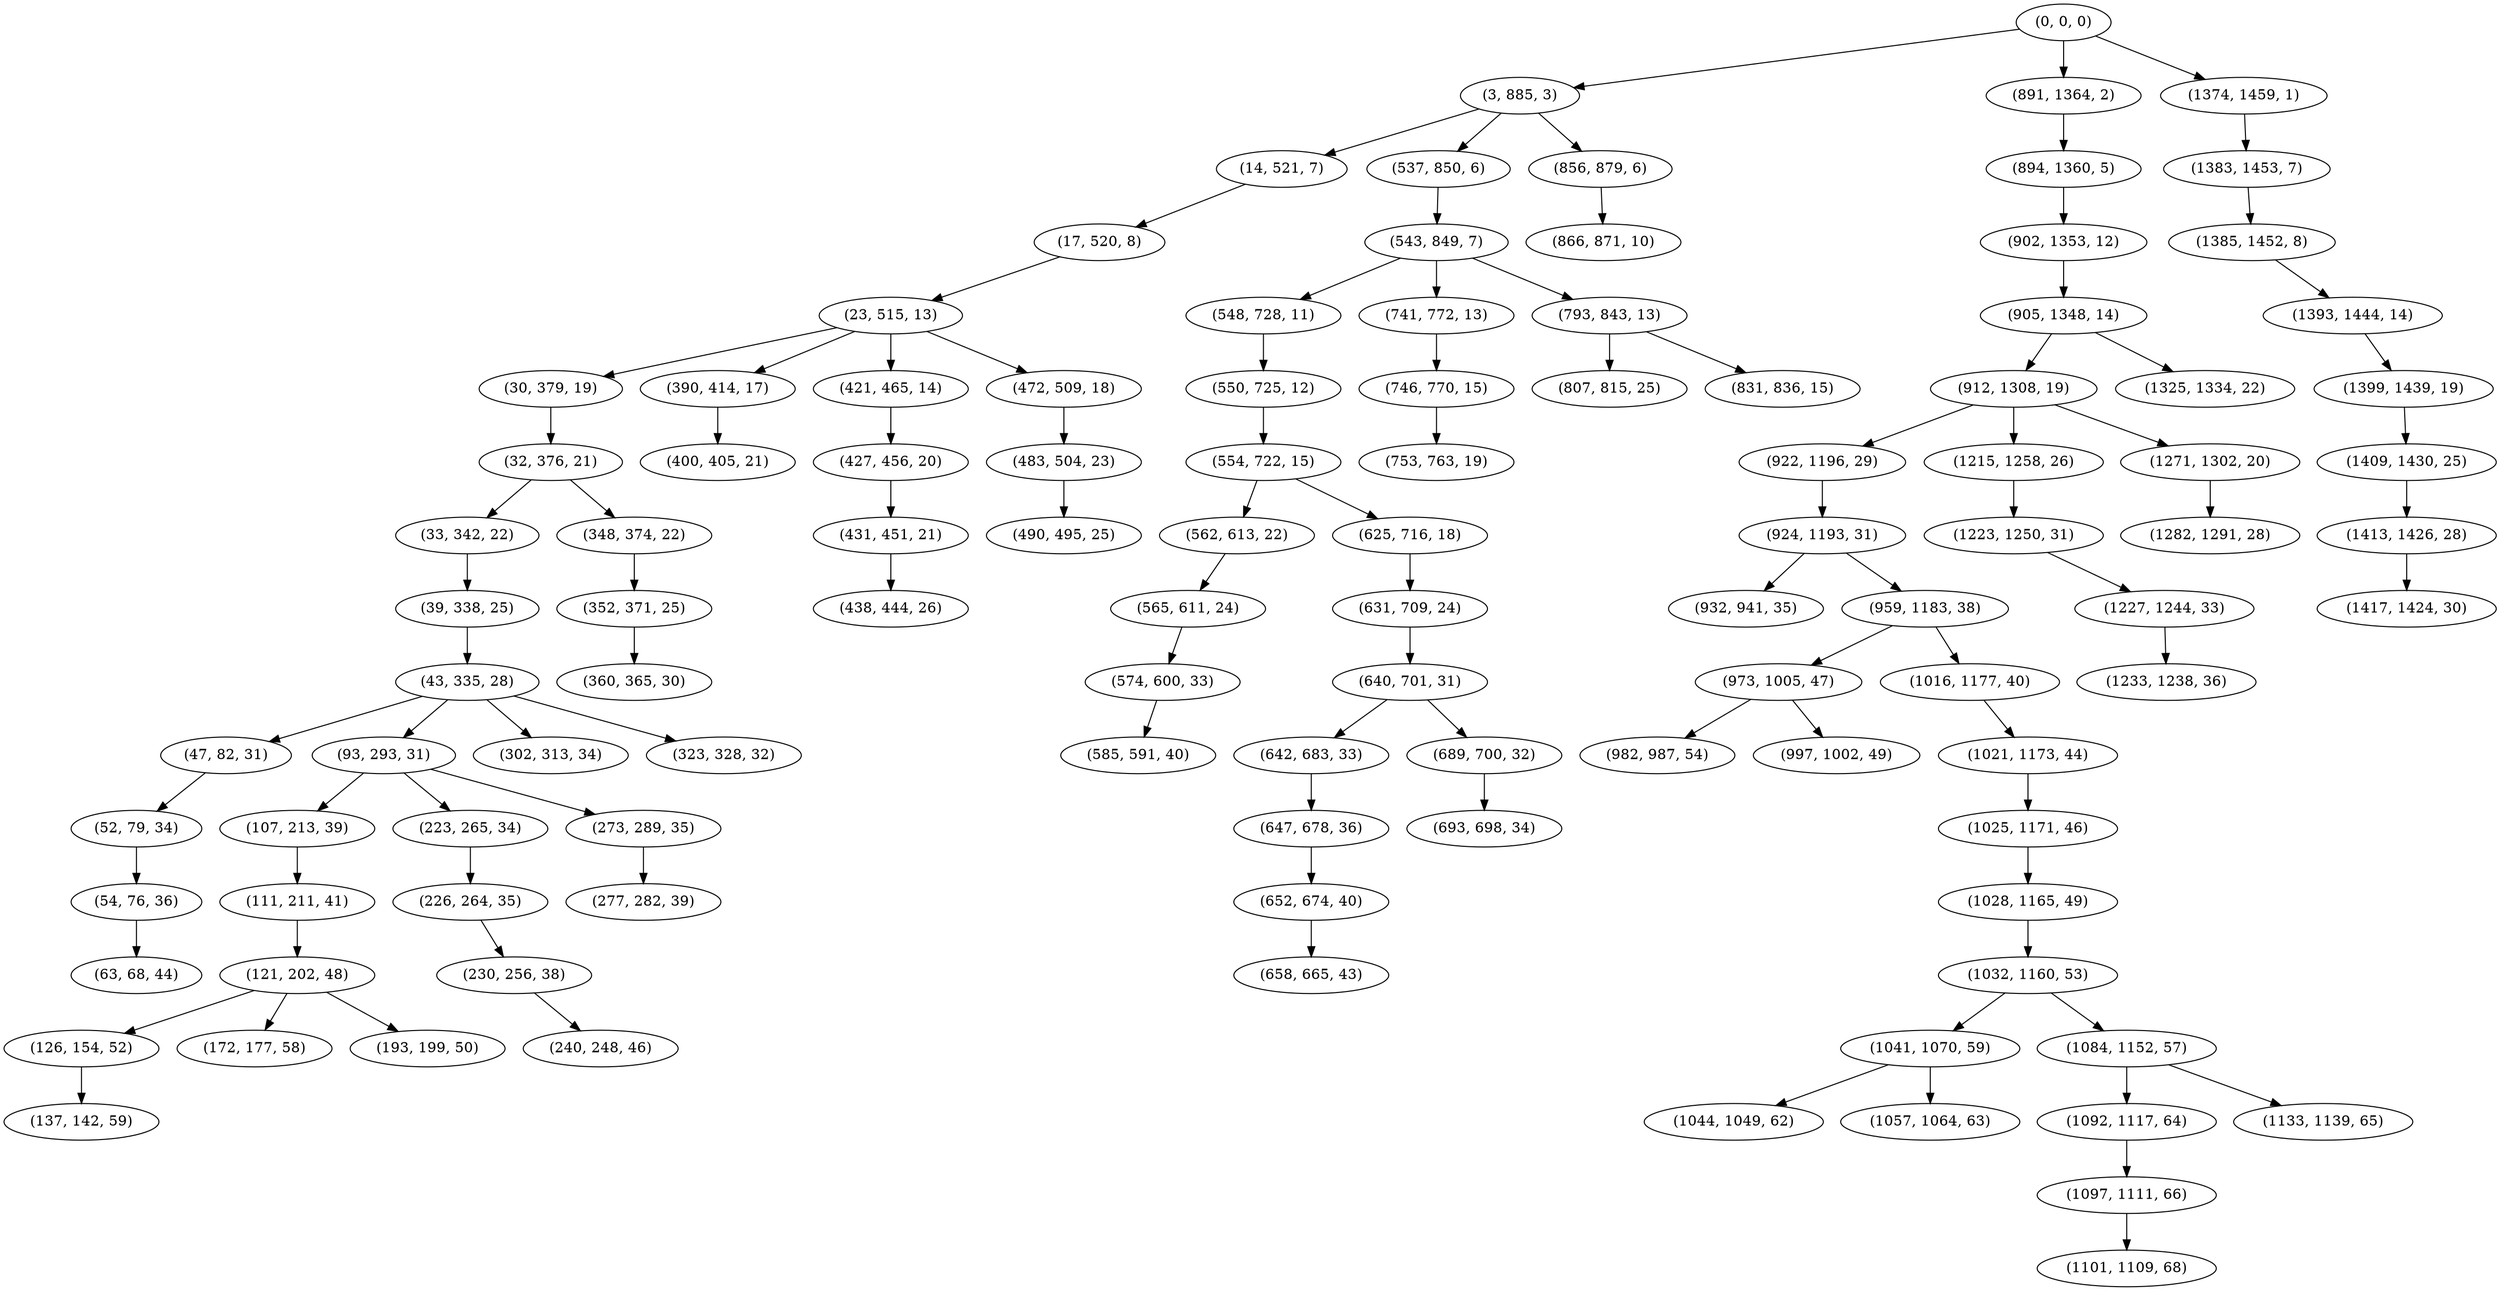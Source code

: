 digraph tree {
    "(0, 0, 0)";
    "(3, 885, 3)";
    "(14, 521, 7)";
    "(17, 520, 8)";
    "(23, 515, 13)";
    "(30, 379, 19)";
    "(32, 376, 21)";
    "(33, 342, 22)";
    "(39, 338, 25)";
    "(43, 335, 28)";
    "(47, 82, 31)";
    "(52, 79, 34)";
    "(54, 76, 36)";
    "(63, 68, 44)";
    "(93, 293, 31)";
    "(107, 213, 39)";
    "(111, 211, 41)";
    "(121, 202, 48)";
    "(126, 154, 52)";
    "(137, 142, 59)";
    "(172, 177, 58)";
    "(193, 199, 50)";
    "(223, 265, 34)";
    "(226, 264, 35)";
    "(230, 256, 38)";
    "(240, 248, 46)";
    "(273, 289, 35)";
    "(277, 282, 39)";
    "(302, 313, 34)";
    "(323, 328, 32)";
    "(348, 374, 22)";
    "(352, 371, 25)";
    "(360, 365, 30)";
    "(390, 414, 17)";
    "(400, 405, 21)";
    "(421, 465, 14)";
    "(427, 456, 20)";
    "(431, 451, 21)";
    "(438, 444, 26)";
    "(472, 509, 18)";
    "(483, 504, 23)";
    "(490, 495, 25)";
    "(537, 850, 6)";
    "(543, 849, 7)";
    "(548, 728, 11)";
    "(550, 725, 12)";
    "(554, 722, 15)";
    "(562, 613, 22)";
    "(565, 611, 24)";
    "(574, 600, 33)";
    "(585, 591, 40)";
    "(625, 716, 18)";
    "(631, 709, 24)";
    "(640, 701, 31)";
    "(642, 683, 33)";
    "(647, 678, 36)";
    "(652, 674, 40)";
    "(658, 665, 43)";
    "(689, 700, 32)";
    "(693, 698, 34)";
    "(741, 772, 13)";
    "(746, 770, 15)";
    "(753, 763, 19)";
    "(793, 843, 13)";
    "(807, 815, 25)";
    "(831, 836, 15)";
    "(856, 879, 6)";
    "(866, 871, 10)";
    "(891, 1364, 2)";
    "(894, 1360, 5)";
    "(902, 1353, 12)";
    "(905, 1348, 14)";
    "(912, 1308, 19)";
    "(922, 1196, 29)";
    "(924, 1193, 31)";
    "(932, 941, 35)";
    "(959, 1183, 38)";
    "(973, 1005, 47)";
    "(982, 987, 54)";
    "(997, 1002, 49)";
    "(1016, 1177, 40)";
    "(1021, 1173, 44)";
    "(1025, 1171, 46)";
    "(1028, 1165, 49)";
    "(1032, 1160, 53)";
    "(1041, 1070, 59)";
    "(1044, 1049, 62)";
    "(1057, 1064, 63)";
    "(1084, 1152, 57)";
    "(1092, 1117, 64)";
    "(1097, 1111, 66)";
    "(1101, 1109, 68)";
    "(1133, 1139, 65)";
    "(1215, 1258, 26)";
    "(1223, 1250, 31)";
    "(1227, 1244, 33)";
    "(1233, 1238, 36)";
    "(1271, 1302, 20)";
    "(1282, 1291, 28)";
    "(1325, 1334, 22)";
    "(1374, 1459, 1)";
    "(1383, 1453, 7)";
    "(1385, 1452, 8)";
    "(1393, 1444, 14)";
    "(1399, 1439, 19)";
    "(1409, 1430, 25)";
    "(1413, 1426, 28)";
    "(1417, 1424, 30)";
    "(0, 0, 0)" -> "(3, 885, 3)";
    "(0, 0, 0)" -> "(891, 1364, 2)";
    "(0, 0, 0)" -> "(1374, 1459, 1)";
    "(3, 885, 3)" -> "(14, 521, 7)";
    "(3, 885, 3)" -> "(537, 850, 6)";
    "(3, 885, 3)" -> "(856, 879, 6)";
    "(14, 521, 7)" -> "(17, 520, 8)";
    "(17, 520, 8)" -> "(23, 515, 13)";
    "(23, 515, 13)" -> "(30, 379, 19)";
    "(23, 515, 13)" -> "(390, 414, 17)";
    "(23, 515, 13)" -> "(421, 465, 14)";
    "(23, 515, 13)" -> "(472, 509, 18)";
    "(30, 379, 19)" -> "(32, 376, 21)";
    "(32, 376, 21)" -> "(33, 342, 22)";
    "(32, 376, 21)" -> "(348, 374, 22)";
    "(33, 342, 22)" -> "(39, 338, 25)";
    "(39, 338, 25)" -> "(43, 335, 28)";
    "(43, 335, 28)" -> "(47, 82, 31)";
    "(43, 335, 28)" -> "(93, 293, 31)";
    "(43, 335, 28)" -> "(302, 313, 34)";
    "(43, 335, 28)" -> "(323, 328, 32)";
    "(47, 82, 31)" -> "(52, 79, 34)";
    "(52, 79, 34)" -> "(54, 76, 36)";
    "(54, 76, 36)" -> "(63, 68, 44)";
    "(93, 293, 31)" -> "(107, 213, 39)";
    "(93, 293, 31)" -> "(223, 265, 34)";
    "(93, 293, 31)" -> "(273, 289, 35)";
    "(107, 213, 39)" -> "(111, 211, 41)";
    "(111, 211, 41)" -> "(121, 202, 48)";
    "(121, 202, 48)" -> "(126, 154, 52)";
    "(121, 202, 48)" -> "(172, 177, 58)";
    "(121, 202, 48)" -> "(193, 199, 50)";
    "(126, 154, 52)" -> "(137, 142, 59)";
    "(223, 265, 34)" -> "(226, 264, 35)";
    "(226, 264, 35)" -> "(230, 256, 38)";
    "(230, 256, 38)" -> "(240, 248, 46)";
    "(273, 289, 35)" -> "(277, 282, 39)";
    "(348, 374, 22)" -> "(352, 371, 25)";
    "(352, 371, 25)" -> "(360, 365, 30)";
    "(390, 414, 17)" -> "(400, 405, 21)";
    "(421, 465, 14)" -> "(427, 456, 20)";
    "(427, 456, 20)" -> "(431, 451, 21)";
    "(431, 451, 21)" -> "(438, 444, 26)";
    "(472, 509, 18)" -> "(483, 504, 23)";
    "(483, 504, 23)" -> "(490, 495, 25)";
    "(537, 850, 6)" -> "(543, 849, 7)";
    "(543, 849, 7)" -> "(548, 728, 11)";
    "(543, 849, 7)" -> "(741, 772, 13)";
    "(543, 849, 7)" -> "(793, 843, 13)";
    "(548, 728, 11)" -> "(550, 725, 12)";
    "(550, 725, 12)" -> "(554, 722, 15)";
    "(554, 722, 15)" -> "(562, 613, 22)";
    "(554, 722, 15)" -> "(625, 716, 18)";
    "(562, 613, 22)" -> "(565, 611, 24)";
    "(565, 611, 24)" -> "(574, 600, 33)";
    "(574, 600, 33)" -> "(585, 591, 40)";
    "(625, 716, 18)" -> "(631, 709, 24)";
    "(631, 709, 24)" -> "(640, 701, 31)";
    "(640, 701, 31)" -> "(642, 683, 33)";
    "(640, 701, 31)" -> "(689, 700, 32)";
    "(642, 683, 33)" -> "(647, 678, 36)";
    "(647, 678, 36)" -> "(652, 674, 40)";
    "(652, 674, 40)" -> "(658, 665, 43)";
    "(689, 700, 32)" -> "(693, 698, 34)";
    "(741, 772, 13)" -> "(746, 770, 15)";
    "(746, 770, 15)" -> "(753, 763, 19)";
    "(793, 843, 13)" -> "(807, 815, 25)";
    "(793, 843, 13)" -> "(831, 836, 15)";
    "(856, 879, 6)" -> "(866, 871, 10)";
    "(891, 1364, 2)" -> "(894, 1360, 5)";
    "(894, 1360, 5)" -> "(902, 1353, 12)";
    "(902, 1353, 12)" -> "(905, 1348, 14)";
    "(905, 1348, 14)" -> "(912, 1308, 19)";
    "(905, 1348, 14)" -> "(1325, 1334, 22)";
    "(912, 1308, 19)" -> "(922, 1196, 29)";
    "(912, 1308, 19)" -> "(1215, 1258, 26)";
    "(912, 1308, 19)" -> "(1271, 1302, 20)";
    "(922, 1196, 29)" -> "(924, 1193, 31)";
    "(924, 1193, 31)" -> "(932, 941, 35)";
    "(924, 1193, 31)" -> "(959, 1183, 38)";
    "(959, 1183, 38)" -> "(973, 1005, 47)";
    "(959, 1183, 38)" -> "(1016, 1177, 40)";
    "(973, 1005, 47)" -> "(982, 987, 54)";
    "(973, 1005, 47)" -> "(997, 1002, 49)";
    "(1016, 1177, 40)" -> "(1021, 1173, 44)";
    "(1021, 1173, 44)" -> "(1025, 1171, 46)";
    "(1025, 1171, 46)" -> "(1028, 1165, 49)";
    "(1028, 1165, 49)" -> "(1032, 1160, 53)";
    "(1032, 1160, 53)" -> "(1041, 1070, 59)";
    "(1032, 1160, 53)" -> "(1084, 1152, 57)";
    "(1041, 1070, 59)" -> "(1044, 1049, 62)";
    "(1041, 1070, 59)" -> "(1057, 1064, 63)";
    "(1084, 1152, 57)" -> "(1092, 1117, 64)";
    "(1084, 1152, 57)" -> "(1133, 1139, 65)";
    "(1092, 1117, 64)" -> "(1097, 1111, 66)";
    "(1097, 1111, 66)" -> "(1101, 1109, 68)";
    "(1215, 1258, 26)" -> "(1223, 1250, 31)";
    "(1223, 1250, 31)" -> "(1227, 1244, 33)";
    "(1227, 1244, 33)" -> "(1233, 1238, 36)";
    "(1271, 1302, 20)" -> "(1282, 1291, 28)";
    "(1374, 1459, 1)" -> "(1383, 1453, 7)";
    "(1383, 1453, 7)" -> "(1385, 1452, 8)";
    "(1385, 1452, 8)" -> "(1393, 1444, 14)";
    "(1393, 1444, 14)" -> "(1399, 1439, 19)";
    "(1399, 1439, 19)" -> "(1409, 1430, 25)";
    "(1409, 1430, 25)" -> "(1413, 1426, 28)";
    "(1413, 1426, 28)" -> "(1417, 1424, 30)";
}

